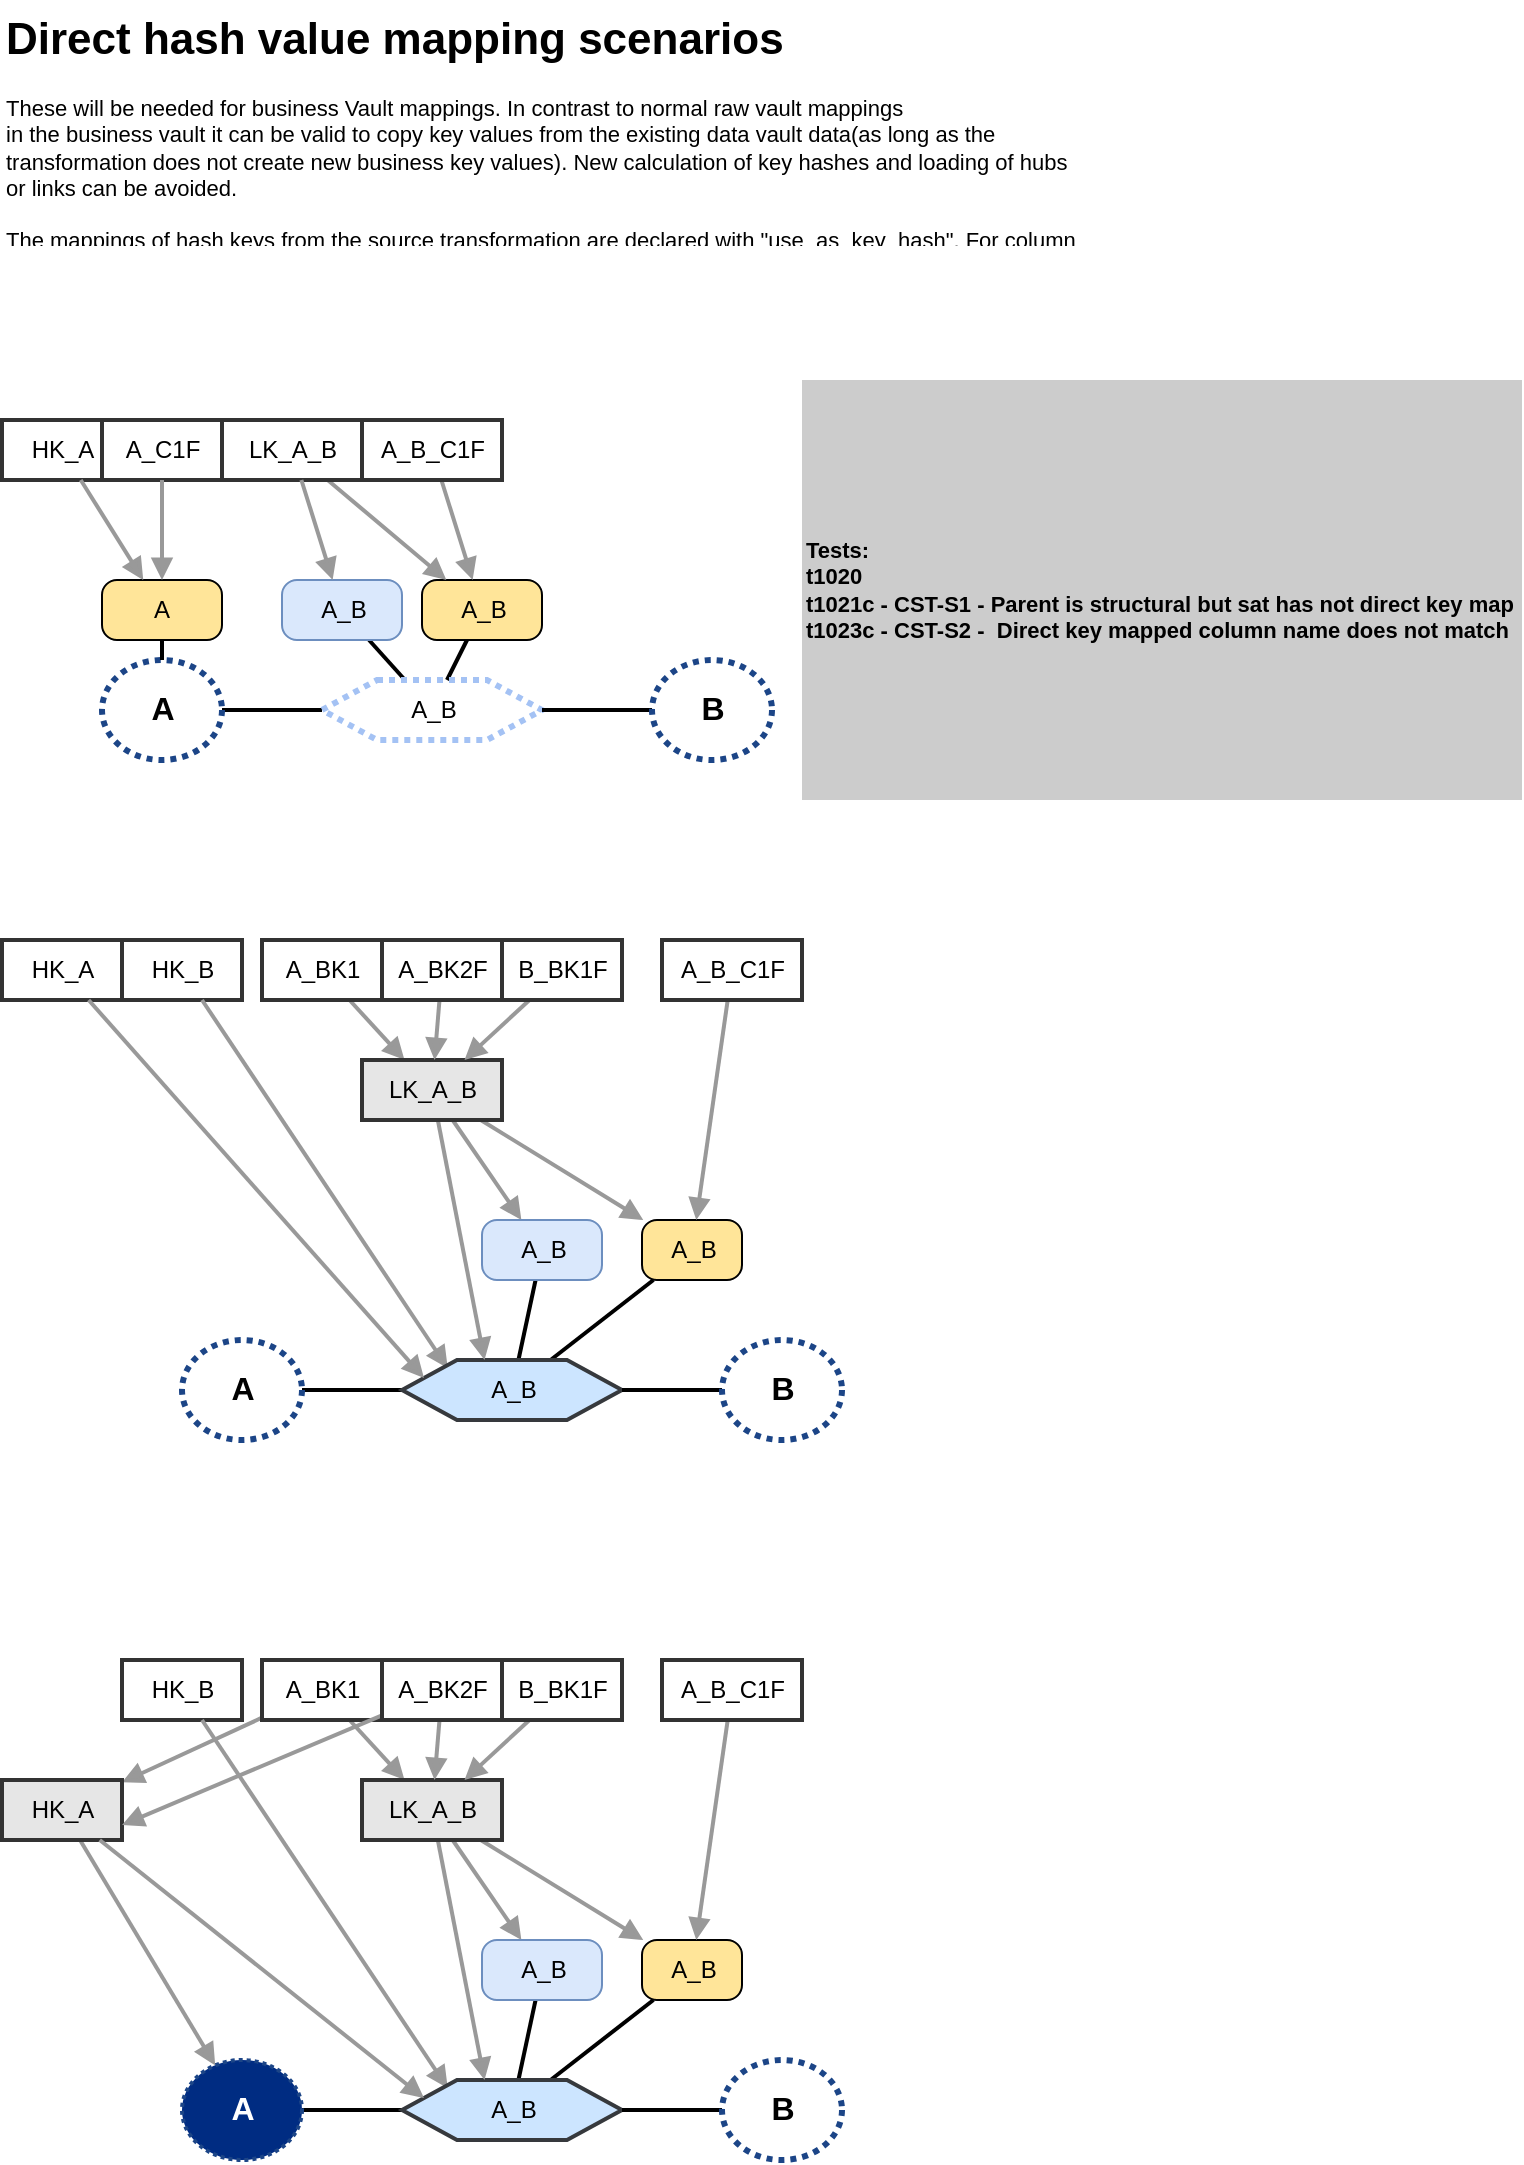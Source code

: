 <mxfile version="25.0.2">
  <diagram id="kYryz2Lvubn6A-evExtP" name="Seite-1">
    <mxGraphModel dx="1372" dy="884" grid="1" gridSize="10" guides="1" tooltips="1" connect="1" arrows="1" fold="1" page="1" pageScale="1" pageWidth="827" pageHeight="1169" background="#FFFFFF" math="0" shadow="0">
      <root>
        <mxCell id="0" />
        <mxCell id="2" value="Layer 0" parent="0" />
        <mxCell id="vdTsNChJJQgDyh2CgKWO-57" style="edgeStyle=orthogonalEdgeStyle;shape=filledEdge;rounded=1;orthogonalLoop=1;jettySize=auto;html=1;strokeColor=#000000;strokeWidth=2;align=center;verticalAlign=middle;fontFamily=Helvetica;fontSize=11;fontColor=default;labelBackgroundColor=default;startArrow=none;startFill=0;startSize=6;endArrow=none;endFill=0;endSize=6;fillColor=none;" parent="2" source="3" target="vdTsNChJJQgDyh2CgKWO-54" edge="1">
          <mxGeometry relative="1" as="geometry" />
        </mxCell>
        <mxCell id="3" value="&lt;div style=&quot;width: 73.8px;height:auto;word-break: break-word;&quot;&gt;&lt;div align=&quot;center&quot;&gt;&lt;/div&gt;&lt;div align=&quot;center&quot;&gt;&lt;span style=&quot;font-weight: bold; font-size: 16px; line-height: 18.5px;&quot;&gt;A&lt;/span&gt;&lt;/div&gt;&lt;/div&gt;" style="shape=ellipse;perimeter=ellipsePerimeter;shadow=0;strokeWidth=3;strokeColor=#1C4587;fillColor=none;opacity=100.0;html=1;nl2Br=0;verticalAlign=middle;align=center;spacingLeft=7.6;spacingRight=6;whiteSpace=wrap;gliffyId=792;dashed=1;dashPattern=1 1;fontColor=#000000;" parent="2" vertex="1">
          <mxGeometry x="90" y="340" width="60" height="50" as="geometry" />
        </mxCell>
        <mxCell id="7" value="&lt;div style=&quot;width: 53.067px;height:auto;word-break: break-word;&quot;&gt;&lt;div align=&quot;center&quot;&gt;&lt;span style=&quot;font-size: 12px; font-family: Arial; line-height: 14px;&quot;&gt; A&lt;/span&gt;&lt;/div&gt;&lt;/div&gt;" style="shape=rect;rounded=1;arcSize=15;absoluteArcSize=1;shadow=0;strokeWidth=1;fillColor=#ffe599;strokeColor=#000000;opacity=100.0;html=1;nl2Br=0;verticalAlign=middle;align=center;spacingLeft=6.967;spacingRight=6;whiteSpace=wrap;gliffyId=1204;" parent="2" vertex="1">
          <mxGeometry x="90" y="300" width="60" height="30" as="geometry" />
        </mxCell>
        <mxCell id="8" style="shape=filledEdge;strokeWidth=2;strokeColor=#000000;fillColor=none;startArrow=none;startFill=0;startSize=6;endArrow=none;endFill=0;endSize=6;rounded=1;gliffyId=1258;edgeStyle=orthogonalEdgeStyle;" parent="2" source="3" target="7" edge="1">
          <mxGeometry width="100" height="100" relative="1" as="geometry">
            <Array as="points" />
          </mxGeometry>
        </mxCell>
        <mxCell id="14" value="&lt;div style=&quot;width: 52.68px;height:auto;word-break: break-word;&quot;&gt;&lt;div align=&quot;center&quot;&gt;&lt;span style=&quot;font-family: Arial; font-size: 12px; text-decoration: none; line-height: 0;&quot;&gt;&lt;span style=&quot;text-decoration: none; line-height: 14px;&quot;&gt;HK_A&lt;/span&gt;&lt;/span&gt;&lt;/div&gt;&lt;/div&gt;" style="shape=rect;shadow=0;strokeWidth=2;fillColor=#FFFFFF;strokeColor=#333333;opacity=100.0;html=1;nl2Br=0;verticalAlign=middle;align=center;spacingLeft=1.16;spacingRight=0;whiteSpace=wrap;gliffyId=1460;" parent="2" vertex="1">
          <mxGeometry x="40" y="220" width="60" height="30" as="geometry" />
        </mxCell>
        <mxCell id="15" value="&lt;div style=&quot;width: 78.6px;height:auto;word-break: break-word;&quot;&gt;&lt;div align=&quot;center&quot;&gt;&lt;span style=&quot;font-family: Arial; font-size: 12px; text-decoration: none; line-height: 0;&quot;&gt;&lt;span style=&quot;text-decoration: none; line-height: 14px;&quot;&gt;A_C1F&lt;/span&gt;&lt;/span&gt;&lt;/div&gt;&lt;/div&gt;" style="shape=rect;shadow=0;strokeWidth=2;fillColor=#FFFFFF;strokeColor=#333333;opacity=100.0;html=1;nl2Br=0;verticalAlign=middle;align=center;spacingLeft=1.7;spacingRight=0;whiteSpace=wrap;gliffyId=1463;" parent="2" vertex="1">
          <mxGeometry x="90" y="220" width="60" height="30" as="geometry" />
        </mxCell>
        <mxCell id="21" style="shape=filledEdge;strokeWidth=2;strokeColor=#999999;fillColor=none;startArrow=none;startFill=0;startSize=6;endArrow=block;endFill=1;endSize=6;rounded=1;gliffyId=1474;" parent="2" source="14" target="7" edge="1">
          <mxGeometry width="17" height="132" relative="1" as="geometry" />
        </mxCell>
        <mxCell id="23" style="shape=filledEdge;strokeWidth=2;strokeColor=#999999;fillColor=none;startArrow=none;startFill=0;startSize=6;endArrow=block;endFill=1;endSize=6;rounded=1;gliffyId=1480;edgeStyle=orthogonalEdgeStyle;" parent="2" source="15" target="7" edge="1">
          <mxGeometry width="46" height="39" relative="1" as="geometry" />
        </mxCell>
        <mxCell id="vdTsNChJJQgDyh2CgKWO-59" style="shape=filledEdge;rounded=1;orthogonalLoop=1;jettySize=auto;html=1;strokeColor=#000000;strokeWidth=2;align=center;verticalAlign=middle;fontFamily=Helvetica;fontSize=11;fontColor=default;labelBackgroundColor=default;startArrow=none;startFill=0;startSize=6;endArrow=none;endFill=0;endSize=6;fillColor=none;" parent="2" source="vdTsNChJJQgDyh2CgKWO-54" target="vdTsNChJJQgDyh2CgKWO-55" edge="1">
          <mxGeometry relative="1" as="geometry" />
        </mxCell>
        <mxCell id="vdTsNChJJQgDyh2CgKWO-66" style="edgeStyle=none;shape=filledEdge;rounded=1;orthogonalLoop=1;jettySize=auto;html=1;strokeColor=#000000;strokeWidth=2;align=center;verticalAlign=middle;fontFamily=Helvetica;fontSize=11;fontColor=default;labelBackgroundColor=default;startArrow=none;startFill=0;startSize=6;endArrow=none;endFill=0;endSize=6;fillColor=none;" parent="2" source="vdTsNChJJQgDyh2CgKWO-54" target="vdTsNChJJQgDyh2CgKWO-64" edge="1">
          <mxGeometry relative="1" as="geometry" />
        </mxCell>
        <mxCell id="vdTsNChJJQgDyh2CgKWO-54" value="&lt;div style=&quot;width: 102.6px;height:auto;word-break: break-word;&quot;&gt;&lt;div align=&quot;center&quot;&gt;&lt;span style=&quot;font-family: Arial; font-size: 12px; line-height: 14px;&quot;&gt;A_B&lt;span style=&quot;text-decoration: none; line-height: normal;&quot;&gt;&lt;br&gt;&lt;/span&gt;&lt;/span&gt;&lt;/div&gt;&lt;/div&gt;" style="shape=hexagon;perimeter=hexagonPerimeter2;shadow=0;strokeWidth=3;fillColor=none;strokeColor=#A4C2F4;opacity=100.0;html=1;nl2Br=0;verticalAlign=middle;align=center;spacingLeft=8.2;spacingRight=6;whiteSpace=wrap;gliffyId=901;dashed=1;dashPattern=1 1;fontColor=#000000;" parent="2" vertex="1">
          <mxGeometry x="200" y="350" width="110" height="30" as="geometry" />
        </mxCell>
        <mxCell id="vdTsNChJJQgDyh2CgKWO-55" value="&lt;div style=&quot;width: 83.0px;height:auto;word-break: break-word;&quot;&gt;&lt;div align=&quot;center&quot;&gt;&lt;span style=&quot;font-family: Arial; font-size: 12px; line-height: 14px;&quot;&gt;A_B&lt;/span&gt;&lt;/div&gt;&lt;/div&gt;" style="shape=rect;rounded=1;arcSize=15;absoluteArcSize=1;shadow=0;strokeWidth=1;fillColor=#ffe599;strokeColor=#000000;opacity=100.0;html=1;nl2Br=0;verticalAlign=middle;align=center;spacingLeft=8.0;spacingRight=6;whiteSpace=wrap;gliffyId=1450;" parent="2" vertex="1">
          <mxGeometry x="250" y="300" width="60" height="30" as="geometry" />
        </mxCell>
        <mxCell id="vdTsNChJJQgDyh2CgKWO-58" style="edgeStyle=orthogonalEdgeStyle;shape=filledEdge;rounded=1;orthogonalLoop=1;jettySize=auto;html=1;strokeColor=#000000;strokeWidth=2;align=center;verticalAlign=middle;fontFamily=Helvetica;fontSize=11;fontColor=default;labelBackgroundColor=default;startArrow=none;startFill=0;startSize=6;endArrow=none;endFill=0;endSize=6;fillColor=none;" parent="2" source="vdTsNChJJQgDyh2CgKWO-56" target="vdTsNChJJQgDyh2CgKWO-54" edge="1">
          <mxGeometry relative="1" as="geometry">
            <mxPoint x="360" y="365" as="sourcePoint" />
          </mxGeometry>
        </mxCell>
        <mxCell id="vdTsNChJJQgDyh2CgKWO-56" value="&lt;div style=&quot;width: 54.6px;height:auto;word-break: break-word;&quot;&gt;&lt;div align=&quot;center&quot;&gt;&lt;/div&gt;&lt;div align=&quot;center&quot;&gt;&lt;span style=&quot;font-weight: bold; font-size: 16px; line-height: 18.5px;&quot;&gt;B&lt;/span&gt;&lt;/div&gt;&lt;/div&gt;" style="shape=ellipse;perimeter=ellipsePerimeter;shadow=0;strokeWidth=3;strokeColor=#1C4587;fillColor=none;opacity=100.0;html=1;nl2Br=0;verticalAlign=middle;align=center;spacingLeft=7.2;spacingRight=6;whiteSpace=wrap;gliffyId=1443;dashed=1;dashPattern=1 1;fontColor=#000000;" parent="2" vertex="1">
          <mxGeometry x="365" y="340" width="60" height="50" as="geometry" />
        </mxCell>
        <mxCell id="vdTsNChJJQgDyh2CgKWO-62" style="shape=filledEdge;rounded=1;orthogonalLoop=1;jettySize=auto;html=1;strokeColor=#999999;strokeWidth=2;align=center;verticalAlign=middle;fontFamily=Helvetica;fontSize=11;fontColor=default;labelBackgroundColor=default;startArrow=none;startFill=0;startSize=6;endArrow=block;endFill=1;endSize=6;fillColor=none;" parent="2" source="vdTsNChJJQgDyh2CgKWO-60" target="vdTsNChJJQgDyh2CgKWO-55" edge="1">
          <mxGeometry relative="1" as="geometry" />
        </mxCell>
        <mxCell id="vdTsNChJJQgDyh2CgKWO-60" value="&lt;div style=&quot;width: 52.68px;height:auto;word-break: break-word;&quot;&gt;&lt;div align=&quot;center&quot;&gt;&lt;span style=&quot;font-family: Arial; font-size: 12px; text-decoration: none; line-height: 0;&quot;&gt;&lt;span style=&quot;text-decoration: none; line-height: 14px;&quot;&gt;LK_A_B&lt;/span&gt;&lt;/span&gt;&lt;/div&gt;&lt;/div&gt;" style="shape=rect;shadow=0;strokeWidth=2;fillColor=#FFFFFF;strokeColor=#333333;opacity=100.0;html=1;nl2Br=0;verticalAlign=middle;align=center;spacingLeft=1.16;spacingRight=0;whiteSpace=wrap;gliffyId=1460;" parent="2" vertex="1">
          <mxGeometry x="150" y="220" width="70" height="30" as="geometry" />
        </mxCell>
        <mxCell id="vdTsNChJJQgDyh2CgKWO-63" style="shape=filledEdge;rounded=1;orthogonalLoop=1;jettySize=auto;html=1;strokeColor=#999999;strokeWidth=2;align=center;verticalAlign=middle;fontFamily=Helvetica;fontSize=11;fontColor=default;labelBackgroundColor=default;startArrow=none;startFill=0;startSize=6;endArrow=block;endFill=1;endSize=6;fillColor=none;" parent="2" source="vdTsNChJJQgDyh2CgKWO-61" target="vdTsNChJJQgDyh2CgKWO-55" edge="1">
          <mxGeometry relative="1" as="geometry" />
        </mxCell>
        <mxCell id="vdTsNChJJQgDyh2CgKWO-61" value="&lt;div style=&quot;width: 78.6px;height:auto;word-break: break-word;&quot;&gt;&lt;div align=&quot;center&quot;&gt;&lt;span style=&quot;font-family: Arial; font-size: 12px; text-decoration: none; line-height: 0;&quot;&gt;&lt;span style=&quot;text-decoration: none; line-height: 14px;&quot;&gt;A_B_C1F&lt;/span&gt;&lt;/span&gt;&lt;/div&gt;&lt;/div&gt;" style="shape=rect;shadow=0;strokeWidth=2;fillColor=#FFFFFF;strokeColor=#333333;opacity=100.0;html=1;nl2Br=0;verticalAlign=middle;align=center;spacingLeft=1.7;spacingRight=0;whiteSpace=wrap;gliffyId=1463;" parent="2" vertex="1">
          <mxGeometry x="220" y="220" width="70" height="30" as="geometry" />
        </mxCell>
        <mxCell id="vdTsNChJJQgDyh2CgKWO-64" value="&lt;div style=&quot;width: 83.0px;height:auto;word-break: break-word;&quot;&gt;&lt;div align=&quot;center&quot;&gt;&lt;span style=&quot;font-family: Arial; font-size: 12px; line-height: 14px;&quot;&gt;A_B&lt;/span&gt;&lt;/div&gt;&lt;/div&gt;" style="shape=rect;rounded=1;arcSize=15;absoluteArcSize=1;shadow=0;strokeWidth=1;fillColor=#dae8fc;strokeColor=#6c8ebf;opacity=100.0;html=1;nl2Br=0;verticalAlign=middle;align=center;spacingLeft=8.0;spacingRight=6;whiteSpace=wrap;gliffyId=1450;" parent="2" vertex="1">
          <mxGeometry x="180" y="300" width="60" height="30" as="geometry" />
        </mxCell>
        <mxCell id="vdTsNChJJQgDyh2CgKWO-65" style="shape=filledEdge;rounded=1;orthogonalLoop=1;jettySize=auto;html=1;strokeColor=#999999;strokeWidth=2;align=center;verticalAlign=middle;fontFamily=Helvetica;fontSize=11;fontColor=default;labelBackgroundColor=default;startArrow=none;startFill=0;startSize=6;endArrow=block;endFill=1;endSize=6;fillColor=none;" parent="2" source="vdTsNChJJQgDyh2CgKWO-60" target="vdTsNChJJQgDyh2CgKWO-64" edge="1">
          <mxGeometry relative="1" as="geometry">
            <mxPoint x="195" y="260" as="sourcePoint" />
            <mxPoint x="235" y="310" as="targetPoint" />
          </mxGeometry>
        </mxCell>
        <mxCell id="vdTsNChJJQgDyh2CgKWO-67" value="Tests:&lt;div&gt;t1020&lt;/div&gt;&lt;div&gt;t1021c - CST-S1 - Parent is structural but sat has not direct key map&lt;/div&gt;&lt;div&gt;t1023c -&amp;nbsp;CST-S2 -&amp;nbsp; Direct key mapped column name does not match&amp;nbsp;&lt;/div&gt;" style="rounded=0;whiteSpace=wrap;html=1;fontFamily=Helvetica;fontSize=11;fontColor=default;labelBackgroundColor=none;fillColor=#CCCCCC;strokeColor=none;fontStyle=1;align=left;" parent="2" vertex="1">
          <mxGeometry x="440" y="200" width="360" height="210" as="geometry" />
        </mxCell>
        <mxCell id="vdTsNChJJQgDyh2CgKWO-68" style="edgeStyle=orthogonalEdgeStyle;shape=filledEdge;rounded=1;orthogonalLoop=1;jettySize=auto;html=1;strokeColor=#000000;strokeWidth=2;align=center;verticalAlign=middle;fontFamily=Helvetica;fontSize=11;fontColor=default;labelBackgroundColor=default;startArrow=none;startFill=0;startSize=6;endArrow=none;endFill=0;endSize=6;fillColor=none;" parent="2" source="vdTsNChJJQgDyh2CgKWO-69" target="vdTsNChJJQgDyh2CgKWO-78" edge="1">
          <mxGeometry relative="1" as="geometry" />
        </mxCell>
        <mxCell id="vdTsNChJJQgDyh2CgKWO-69" value="&lt;div style=&quot;width: 73.8px;height:auto;word-break: break-word;&quot;&gt;&lt;div align=&quot;center&quot;&gt;&lt;/div&gt;&lt;div align=&quot;center&quot;&gt;&lt;span style=&quot;font-weight: bold; font-size: 16px; line-height: 18.5px;&quot;&gt;A&lt;/span&gt;&lt;/div&gt;&lt;/div&gt;" style="shape=ellipse;perimeter=ellipsePerimeter;shadow=0;strokeWidth=3;strokeColor=#1C4587;fillColor=none;opacity=100.0;html=1;nl2Br=0;verticalAlign=middle;align=center;spacingLeft=7.6;spacingRight=6;whiteSpace=wrap;gliffyId=792;dashed=1;dashPattern=1 1;fontColor=#000000;" parent="2" vertex="1">
          <mxGeometry x="130" y="680" width="60" height="50" as="geometry" />
        </mxCell>
        <mxCell id="vdTsNChJJQgDyh2CgKWO-72" value="&lt;div style=&quot;width: 52.68px;height:auto;word-break: break-word;&quot;&gt;&lt;div align=&quot;center&quot;&gt;&lt;span style=&quot;font-family: Arial; font-size: 12px; text-decoration: none; line-height: 0;&quot;&gt;&lt;span style=&quot;text-decoration: none; line-height: 14px;&quot;&gt;HK_B&lt;/span&gt;&lt;/span&gt;&lt;/div&gt;&lt;/div&gt;" style="shape=rect;shadow=0;strokeWidth=2;fillColor=#FFFFFF;strokeColor=#333333;opacity=100.0;html=1;nl2Br=0;verticalAlign=middle;align=center;spacingLeft=1.16;spacingRight=0;whiteSpace=wrap;gliffyId=1460;" parent="2" vertex="1">
          <mxGeometry x="100" y="480" width="60" height="30" as="geometry" />
        </mxCell>
        <mxCell id="vdTsNChJJQgDyh2CgKWO-100" style="edgeStyle=none;shape=filledEdge;rounded=0;orthogonalLoop=1;jettySize=auto;html=1;strokeColor=#999999;strokeWidth=2;align=center;verticalAlign=middle;fontFamily=Helvetica;fontSize=11;fontColor=default;labelBackgroundColor=default;startArrow=none;startFill=0;startSize=6;endArrow=block;endFill=1;endSize=6;fillColor=none;" parent="2" source="vdTsNChJJQgDyh2CgKWO-73" target="vdTsNChJJQgDyh2CgKWO-83" edge="1">
          <mxGeometry relative="1" as="geometry" />
        </mxCell>
        <mxCell id="vdTsNChJJQgDyh2CgKWO-73" value="&lt;div style=&quot;width: 78.6px;height:auto;word-break: break-word;&quot;&gt;&lt;div align=&quot;center&quot;&gt;&lt;span style=&quot;font-family: Arial; font-size: 12px; text-decoration: none; line-height: 0;&quot;&gt;&lt;span style=&quot;text-decoration: none; line-height: 14px;&quot;&gt;A_BK1&lt;/span&gt;&lt;/span&gt;&lt;/div&gt;&lt;/div&gt;" style="shape=rect;shadow=0;strokeWidth=2;fillColor=#FFFFFF;strokeColor=#333333;opacity=100.0;html=1;nl2Br=0;verticalAlign=middle;align=center;spacingLeft=1.7;spacingRight=0;whiteSpace=wrap;gliffyId=1463;" parent="2" vertex="1">
          <mxGeometry x="170" y="480" width="60" height="30" as="geometry" />
        </mxCell>
        <mxCell id="vdTsNChJJQgDyh2CgKWO-74" style="shape=filledEdge;strokeWidth=2;strokeColor=#999999;fillColor=none;startArrow=none;startFill=0;startSize=6;endArrow=block;endFill=1;endSize=6;rounded=1;gliffyId=1474;entryX=0.208;entryY=0.138;entryDx=0;entryDy=0;entryPerimeter=0;" parent="2" source="vdTsNChJJQgDyh2CgKWO-72" target="vdTsNChJJQgDyh2CgKWO-78" edge="1">
          <mxGeometry width="17" height="132" relative="1" as="geometry">
            <mxPoint x="130" y="660" as="targetPoint" />
          </mxGeometry>
        </mxCell>
        <mxCell id="vdTsNChJJQgDyh2CgKWO-76" style="shape=filledEdge;rounded=1;orthogonalLoop=1;jettySize=auto;html=1;strokeColor=#000000;strokeWidth=2;align=center;verticalAlign=middle;fontFamily=Helvetica;fontSize=11;fontColor=default;labelBackgroundColor=default;startArrow=none;startFill=0;startSize=6;endArrow=none;endFill=0;endSize=6;fillColor=none;" parent="2" source="vdTsNChJJQgDyh2CgKWO-78" target="vdTsNChJJQgDyh2CgKWO-79" edge="1">
          <mxGeometry relative="1" as="geometry" />
        </mxCell>
        <mxCell id="vdTsNChJJQgDyh2CgKWO-77" style="edgeStyle=none;shape=filledEdge;rounded=1;orthogonalLoop=1;jettySize=auto;html=1;strokeColor=#000000;strokeWidth=2;align=center;verticalAlign=middle;fontFamily=Helvetica;fontSize=11;fontColor=default;labelBackgroundColor=default;startArrow=none;startFill=0;startSize=6;endArrow=none;endFill=0;endSize=6;fillColor=none;" parent="2" source="vdTsNChJJQgDyh2CgKWO-78" target="vdTsNChJJQgDyh2CgKWO-86" edge="1">
          <mxGeometry relative="1" as="geometry" />
        </mxCell>
        <mxCell id="vdTsNChJJQgDyh2CgKWO-78" value="&lt;div style=&quot;width: 102.6px;height:auto;word-break: break-word;&quot;&gt;&lt;div align=&quot;center&quot;&gt;&lt;span style=&quot;font-family: Arial; font-size: 12px; line-height: 14px;&quot;&gt;A_B&lt;span style=&quot;text-decoration: none; line-height: normal;&quot;&gt;&lt;br&gt;&lt;/span&gt;&lt;/span&gt;&lt;/div&gt;&lt;/div&gt;" style="shape=hexagon;perimeter=hexagonPerimeter2;shadow=0;strokeWidth=2;fillColor=#cce5ff;strokeColor=#36393d;opacity=100.0;html=1;nl2Br=0;verticalAlign=middle;align=center;spacingLeft=8.2;spacingRight=6;whiteSpace=wrap;gliffyId=901;fontColor=default;arcSize=6;fontFamily=Helvetica;fontSize=11;labelBackgroundColor=none;" parent="2" vertex="1">
          <mxGeometry x="240" y="690" width="110" height="30" as="geometry" />
        </mxCell>
        <mxCell id="vdTsNChJJQgDyh2CgKWO-79" value="&lt;div style=&quot;width: 83.0px;height:auto;word-break: break-word;&quot;&gt;&lt;div align=&quot;center&quot;&gt;&lt;span style=&quot;font-family: Arial; font-size: 12px; line-height: 14px;&quot;&gt;A_B&lt;/span&gt;&lt;/div&gt;&lt;/div&gt;" style="shape=rect;rounded=1;arcSize=15;absoluteArcSize=1;shadow=0;strokeWidth=1;fillColor=#ffe599;strokeColor=#000000;opacity=100.0;html=1;nl2Br=0;verticalAlign=middle;align=center;spacingLeft=8.0;spacingRight=6;whiteSpace=wrap;gliffyId=1450;" parent="2" vertex="1">
          <mxGeometry x="360" y="620" width="50" height="30" as="geometry" />
        </mxCell>
        <mxCell id="vdTsNChJJQgDyh2CgKWO-80" style="edgeStyle=orthogonalEdgeStyle;shape=filledEdge;rounded=1;orthogonalLoop=1;jettySize=auto;html=1;strokeColor=#000000;strokeWidth=2;align=center;verticalAlign=middle;fontFamily=Helvetica;fontSize=11;fontColor=default;labelBackgroundColor=default;startArrow=none;startFill=0;startSize=6;endArrow=none;endFill=0;endSize=6;fillColor=none;" parent="2" source="vdTsNChJJQgDyh2CgKWO-81" target="vdTsNChJJQgDyh2CgKWO-78" edge="1">
          <mxGeometry relative="1" as="geometry" />
        </mxCell>
        <mxCell id="vdTsNChJJQgDyh2CgKWO-81" value="&lt;div style=&quot;width: 54.6px;height:auto;word-break: break-word;&quot;&gt;&lt;div align=&quot;center&quot;&gt;&lt;/div&gt;&lt;div align=&quot;center&quot;&gt;&lt;span style=&quot;font-weight: bold; font-size: 16px; line-height: 18.5px;&quot;&gt;B&lt;/span&gt;&lt;/div&gt;&lt;/div&gt;" style="shape=ellipse;perimeter=ellipsePerimeter;shadow=0;strokeWidth=3;strokeColor=#1C4587;fillColor=none;opacity=100.0;html=1;nl2Br=0;verticalAlign=middle;align=center;spacingLeft=7.2;spacingRight=6;whiteSpace=wrap;gliffyId=1443;dashed=1;dashPattern=1 1;fontColor=#000000;" parent="2" vertex="1">
          <mxGeometry x="400" y="680" width="60" height="50" as="geometry" />
        </mxCell>
        <mxCell id="vdTsNChJJQgDyh2CgKWO-82" style="shape=filledEdge;rounded=1;orthogonalLoop=1;jettySize=auto;html=1;strokeColor=#999999;strokeWidth=2;align=center;verticalAlign=middle;fontFamily=Helvetica;fontSize=11;fontColor=default;labelBackgroundColor=default;startArrow=none;startFill=0;startSize=6;endArrow=block;endFill=1;endSize=6;fillColor=none;" parent="2" source="vdTsNChJJQgDyh2CgKWO-83" target="vdTsNChJJQgDyh2CgKWO-79" edge="1">
          <mxGeometry relative="1" as="geometry" />
        </mxCell>
        <mxCell id="vdTsNChJJQgDyh2CgKWO-96" style="shape=filledEdge;rounded=1;orthogonalLoop=1;jettySize=auto;html=1;strokeColor=#999999;strokeWidth=2;align=center;verticalAlign=middle;fontFamily=Helvetica;fontSize=11;fontColor=default;labelBackgroundColor=default;startArrow=none;startFill=0;startSize=6;endArrow=block;endFill=1;endSize=6;fillColor=none;entryX=0.375;entryY=0;entryDx=0;entryDy=0;" parent="2" source="vdTsNChJJQgDyh2CgKWO-83" target="vdTsNChJJQgDyh2CgKWO-78" edge="1">
          <mxGeometry relative="1" as="geometry" />
        </mxCell>
        <mxCell id="vdTsNChJJQgDyh2CgKWO-102" style="edgeStyle=none;shape=filledEdge;rounded=0;orthogonalLoop=1;jettySize=auto;html=1;strokeColor=#999999;strokeWidth=2;align=center;verticalAlign=middle;fontFamily=Helvetica;fontSize=11;fontColor=default;labelBackgroundColor=default;startArrow=none;startFill=0;startSize=6;endArrow=block;endFill=1;endSize=6;fillColor=none;" parent="2" source="vdTsNChJJQgDyh2CgKWO-83" target="vdTsNChJJQgDyh2CgKWO-86" edge="1">
          <mxGeometry relative="1" as="geometry" />
        </mxCell>
        <mxCell id="vdTsNChJJQgDyh2CgKWO-83" value="&lt;div style=&quot;width: 52.68px;height:auto;word-break: break-word;&quot;&gt;&lt;div align=&quot;center&quot;&gt;&lt;span style=&quot;font-family: Arial; font-size: 12px; text-decoration: none; line-height: 0;&quot;&gt;&lt;span style=&quot;text-decoration: none; line-height: 14px;&quot;&gt;LK_A_B&lt;/span&gt;&lt;/span&gt;&lt;/div&gt;&lt;/div&gt;" style="shape=rect;shadow=0;strokeWidth=2;fillColor=#E6E6E6;strokeColor=#333333;opacity=100.0;html=1;nl2Br=0;verticalAlign=middle;align=center;spacingLeft=1.16;spacingRight=0;whiteSpace=wrap;gliffyId=1460;" parent="2" vertex="1">
          <mxGeometry x="220" y="540" width="70" height="30" as="geometry" />
        </mxCell>
        <mxCell id="vdTsNChJJQgDyh2CgKWO-84" style="shape=filledEdge;rounded=1;orthogonalLoop=1;jettySize=auto;html=1;strokeColor=#999999;strokeWidth=2;align=center;verticalAlign=middle;fontFamily=Helvetica;fontSize=11;fontColor=default;labelBackgroundColor=default;startArrow=none;startFill=0;startSize=6;endArrow=block;endFill=1;endSize=6;fillColor=none;" parent="2" source="vdTsNChJJQgDyh2CgKWO-85" target="vdTsNChJJQgDyh2CgKWO-79" edge="1">
          <mxGeometry relative="1" as="geometry">
            <mxPoint x="310" y="620" as="targetPoint" />
          </mxGeometry>
        </mxCell>
        <mxCell id="vdTsNChJJQgDyh2CgKWO-85" value="&lt;div style=&quot;width: 78.6px;height:auto;word-break: break-word;&quot;&gt;&lt;div align=&quot;center&quot;&gt;&lt;span style=&quot;font-family: Arial; font-size: 12px; text-decoration: none; line-height: 0;&quot;&gt;&lt;span style=&quot;text-decoration: none; line-height: 14px;&quot;&gt;A_B_C1F&lt;/span&gt;&lt;/span&gt;&lt;/div&gt;&lt;/div&gt;" style="shape=rect;shadow=0;strokeWidth=2;fillColor=#FFFFFF;strokeColor=#333333;opacity=100.0;html=1;nl2Br=0;verticalAlign=middle;align=center;spacingLeft=1.7;spacingRight=0;whiteSpace=wrap;gliffyId=1463;" parent="2" vertex="1">
          <mxGeometry x="370" y="480" width="70" height="30" as="geometry" />
        </mxCell>
        <mxCell id="vdTsNChJJQgDyh2CgKWO-86" value="&lt;div style=&quot;width: 83.0px;height:auto;word-break: break-word;&quot;&gt;&lt;div align=&quot;center&quot;&gt;&lt;span style=&quot;font-family: Arial; font-size: 12px; line-height: 14px;&quot;&gt;A_B&lt;/span&gt;&lt;/div&gt;&lt;/div&gt;" style="shape=rect;rounded=1;arcSize=15;absoluteArcSize=1;shadow=0;strokeWidth=1;fillColor=#dae8fc;strokeColor=#6c8ebf;opacity=100.0;html=1;nl2Br=0;verticalAlign=middle;align=center;spacingLeft=8.0;spacingRight=6;whiteSpace=wrap;gliffyId=1450;" parent="2" vertex="1">
          <mxGeometry x="280" y="620" width="60" height="30" as="geometry" />
        </mxCell>
        <mxCell id="vdTsNChJJQgDyh2CgKWO-90" value="&lt;div style=&quot;width: 52.68px;height:auto;word-break: break-word;&quot;&gt;&lt;div align=&quot;center&quot;&gt;&lt;span style=&quot;font-family: Arial; font-size: 12px; text-decoration: none; line-height: 0;&quot;&gt;&lt;span style=&quot;text-decoration: none; line-height: 14px;&quot;&gt;HK_A&lt;/span&gt;&lt;/span&gt;&lt;/div&gt;&lt;/div&gt;" style="shape=rect;shadow=0;strokeWidth=2;fillColor=#FFFFFF;strokeColor=#333333;opacity=100.0;html=1;nl2Br=0;verticalAlign=middle;align=center;spacingLeft=1.16;spacingRight=0;whiteSpace=wrap;gliffyId=1460;" parent="2" vertex="1">
          <mxGeometry x="40" y="480" width="60" height="30" as="geometry" />
        </mxCell>
        <mxCell id="vdTsNChJJQgDyh2CgKWO-99" style="edgeStyle=none;shape=filledEdge;rounded=0;orthogonalLoop=1;jettySize=auto;html=1;strokeColor=#999999;strokeWidth=2;align=center;verticalAlign=middle;fontFamily=Helvetica;fontSize=11;fontColor=default;labelBackgroundColor=default;startArrow=none;startFill=0;startSize=6;endArrow=block;endFill=1;endSize=6;fillColor=none;" parent="2" source="vdTsNChJJQgDyh2CgKWO-91" target="vdTsNChJJQgDyh2CgKWO-83" edge="1">
          <mxGeometry relative="1" as="geometry" />
        </mxCell>
        <mxCell id="vdTsNChJJQgDyh2CgKWO-91" value="&lt;div style=&quot;width: 78.6px;height:auto;word-break: break-word;&quot;&gt;&lt;div align=&quot;center&quot;&gt;&lt;span style=&quot;font-family: Arial; font-size: 12px; text-decoration: none; line-height: 0;&quot;&gt;&lt;span style=&quot;text-decoration: none; line-height: 14px;&quot;&gt;A_BK2F&lt;/span&gt;&lt;/span&gt;&lt;/div&gt;&lt;/div&gt;" style="shape=rect;shadow=0;strokeWidth=2;fillColor=#FFFFFF;strokeColor=#333333;opacity=100.0;html=1;nl2Br=0;verticalAlign=middle;align=center;spacingLeft=1.7;spacingRight=0;whiteSpace=wrap;gliffyId=1463;" parent="2" vertex="1">
          <mxGeometry x="230" y="480" width="60" height="30" as="geometry" />
        </mxCell>
        <mxCell id="vdTsNChJJQgDyh2CgKWO-97" style="shape=filledEdge;rounded=0;orthogonalLoop=1;jettySize=auto;html=1;strokeColor=#999999;strokeWidth=2;align=center;verticalAlign=middle;fontFamily=Helvetica;fontSize=11;fontColor=default;labelBackgroundColor=default;startArrow=none;startFill=0;startSize=6;endArrow=block;endFill=1;endSize=6;fillColor=none;" parent="2" source="vdTsNChJJQgDyh2CgKWO-92" target="vdTsNChJJQgDyh2CgKWO-83" edge="1">
          <mxGeometry relative="1" as="geometry" />
        </mxCell>
        <mxCell id="vdTsNChJJQgDyh2CgKWO-92" value="&lt;div style=&quot;width: 78.6px;height:auto;word-break: break-word;&quot;&gt;&lt;div align=&quot;center&quot;&gt;&lt;span style=&quot;font-family: Arial; font-size: 12px; text-decoration: none; line-height: 0;&quot;&gt;&lt;span style=&quot;text-decoration: none; line-height: 14px;&quot;&gt;B_BK1F&lt;/span&gt;&lt;/span&gt;&lt;/div&gt;&lt;/div&gt;" style="shape=rect;shadow=0;strokeWidth=2;fillColor=#FFFFFF;strokeColor=#333333;opacity=100.0;html=1;nl2Br=0;verticalAlign=middle;align=center;spacingLeft=1.7;spacingRight=0;whiteSpace=wrap;gliffyId=1463;" parent="2" vertex="1">
          <mxGeometry x="290" y="480" width="60" height="30" as="geometry" />
        </mxCell>
        <mxCell id="vdTsNChJJQgDyh2CgKWO-101" style="edgeStyle=none;shape=filledEdge;rounded=0;orthogonalLoop=1;jettySize=auto;html=1;strokeColor=#999999;strokeWidth=2;align=center;verticalAlign=middle;fontFamily=Helvetica;fontSize=11;fontColor=default;labelBackgroundColor=default;startArrow=none;startFill=0;startSize=6;endArrow=block;endFill=1;endSize=6;fillColor=none;entryX=0;entryY=0.25;entryDx=0;entryDy=0;" parent="2" source="vdTsNChJJQgDyh2CgKWO-90" target="vdTsNChJJQgDyh2CgKWO-78" edge="1">
          <mxGeometry relative="1" as="geometry">
            <mxPoint x="210" y="720" as="targetPoint" />
          </mxGeometry>
        </mxCell>
        <mxCell id="vdTsNChJJQgDyh2CgKWO-103" value="&lt;h1 style=&quot;margin-top: 0px;&quot;&gt;Direct hash value mapping scenarios&lt;/h1&gt;&lt;div&gt;These will be needed for business Vault mappings. In contrast to normal raw vault mappings&lt;/div&gt;&lt;div&gt;in the business vault it can be valid to copy key values from the existing data vault data(as long as the transformation does not create new business key values). New calculation of key hashes and loading of hubs or links can be avoided.&lt;/div&gt;&lt;div&gt;&lt;br&gt;&lt;/div&gt;&lt;div&gt;The mappings of hash keys from the source transformation are declared with &quot;use_as_key_hash&quot;. For column declaration, the parent structure of a target must also be defined, but will not be loaded. These parent tables can be marked as &quot;is_only_structural_element&quot; (drawn with dotted border and without filling below).&lt;/div&gt;&lt;div&gt;&lt;br&gt;&lt;/div&gt;&lt;div&gt;When compiled, only the tables, that get new data must get a load process. Also there are new possibilites to create inconsistent description.&lt;/div&gt;" style="text;html=1;whiteSpace=wrap;overflow=hidden;rounded=0;fontFamily=Helvetica;fontSize=11;fontColor=default;labelBackgroundColor=default;" parent="2" vertex="1">
          <mxGeometry x="40" y="10" width="540" height="120" as="geometry" />
        </mxCell>
        <mxCell id="vdTsNChJJQgDyh2CgKWO-104" style="edgeStyle=orthogonalEdgeStyle;shape=filledEdge;rounded=1;orthogonalLoop=1;jettySize=auto;html=1;strokeColor=#000000;strokeWidth=2;align=center;verticalAlign=middle;fontFamily=Helvetica;fontSize=11;fontColor=default;labelBackgroundColor=default;startArrow=none;startFill=0;startSize=6;endArrow=none;endFill=0;endSize=6;fillColor=none;" parent="2" source="vdTsNChJJQgDyh2CgKWO-105" target="vdTsNChJJQgDyh2CgKWO-112" edge="1">
          <mxGeometry relative="1" as="geometry" />
        </mxCell>
        <mxCell id="vdTsNChJJQgDyh2CgKWO-105" value="&lt;div style=&quot;width: 73.8px;height:auto;word-break: break-word;&quot;&gt;&lt;div align=&quot;center&quot;&gt;&lt;/div&gt;&lt;div align=&quot;center&quot;&gt;&lt;span style=&quot;font-weight: bold; font-size: 16px; line-height: 18.5px;&quot;&gt;A&lt;/span&gt;&lt;/div&gt;&lt;/div&gt;" style="shape=ellipse;perimeter=ellipsePerimeter;shadow=0;strokeWidth=2;strokeColor=#1C4587;fillColor=#002C82;opacity=100.0;html=1;nl2Br=0;verticalAlign=middle;align=center;spacingLeft=7.6;spacingRight=6;whiteSpace=wrap;gliffyId=792;dashed=1;dashPattern=1 1;fontColor=#ffffff;fontFamily=Helvetica;fontSize=11;labelBackgroundColor=none;" parent="2" vertex="1">
          <mxGeometry x="130" y="1040" width="60" height="50" as="geometry" />
        </mxCell>
        <mxCell id="vdTsNChJJQgDyh2CgKWO-106" value="&lt;div style=&quot;width: 52.68px;height:auto;word-break: break-word;&quot;&gt;&lt;div align=&quot;center&quot;&gt;&lt;span style=&quot;font-family: Arial; font-size: 12px; text-decoration: none; line-height: 0;&quot;&gt;&lt;span style=&quot;text-decoration: none; line-height: 14px;&quot;&gt;HK_B&lt;/span&gt;&lt;/span&gt;&lt;/div&gt;&lt;/div&gt;" style="shape=rect;shadow=0;strokeWidth=2;fillColor=#FFFFFF;strokeColor=#333333;opacity=100.0;html=1;nl2Br=0;verticalAlign=middle;align=center;spacingLeft=1.16;spacingRight=0;whiteSpace=wrap;gliffyId=1460;" parent="2" vertex="1">
          <mxGeometry x="100" y="840" width="60" height="30" as="geometry" />
        </mxCell>
        <mxCell id="vdTsNChJJQgDyh2CgKWO-107" style="edgeStyle=none;shape=filledEdge;rounded=0;orthogonalLoop=1;jettySize=auto;html=1;strokeColor=#999999;strokeWidth=2;align=center;verticalAlign=middle;fontFamily=Helvetica;fontSize=11;fontColor=default;labelBackgroundColor=default;startArrow=none;startFill=0;startSize=6;endArrow=block;endFill=1;endSize=6;fillColor=none;" parent="2" source="vdTsNChJJQgDyh2CgKWO-108" target="vdTsNChJJQgDyh2CgKWO-119" edge="1">
          <mxGeometry relative="1" as="geometry" />
        </mxCell>
        <mxCell id="vdTsNChJJQgDyh2CgKWO-130" style="edgeStyle=none;shape=filledEdge;rounded=0;orthogonalLoop=1;jettySize=auto;html=1;strokeColor=#999999;strokeWidth=2;align=center;verticalAlign=middle;fontFamily=Helvetica;fontSize=11;fontColor=default;labelBackgroundColor=default;startArrow=none;startFill=0;startSize=6;endArrow=block;endFill=1;endSize=6;fillColor=none;" parent="2" source="vdTsNChJJQgDyh2CgKWO-108" target="vdTsNChJJQgDyh2CgKWO-123" edge="1">
          <mxGeometry relative="1" as="geometry" />
        </mxCell>
        <mxCell id="vdTsNChJJQgDyh2CgKWO-108" value="&lt;div style=&quot;width: 78.6px;height:auto;word-break: break-word;&quot;&gt;&lt;div align=&quot;center&quot;&gt;&lt;span style=&quot;font-family: Arial; font-size: 12px; text-decoration: none; line-height: 0;&quot;&gt;&lt;span style=&quot;text-decoration: none; line-height: 14px;&quot;&gt;A_BK1&lt;/span&gt;&lt;/span&gt;&lt;/div&gt;&lt;/div&gt;" style="shape=rect;shadow=0;strokeWidth=2;fillColor=#FFFFFF;strokeColor=#333333;opacity=100.0;html=1;nl2Br=0;verticalAlign=middle;align=center;spacingLeft=1.7;spacingRight=0;whiteSpace=wrap;gliffyId=1463;" parent="2" vertex="1">
          <mxGeometry x="170" y="840" width="60" height="30" as="geometry" />
        </mxCell>
        <mxCell id="vdTsNChJJQgDyh2CgKWO-109" style="shape=filledEdge;strokeWidth=2;strokeColor=#999999;fillColor=none;startArrow=none;startFill=0;startSize=6;endArrow=block;endFill=1;endSize=6;rounded=1;gliffyId=1474;entryX=0.208;entryY=0.138;entryDx=0;entryDy=0;entryPerimeter=0;" parent="2" source="vdTsNChJJQgDyh2CgKWO-106" target="vdTsNChJJQgDyh2CgKWO-112" edge="1">
          <mxGeometry width="17" height="132" relative="1" as="geometry">
            <mxPoint x="130" y="1020" as="targetPoint" />
          </mxGeometry>
        </mxCell>
        <mxCell id="vdTsNChJJQgDyh2CgKWO-110" style="shape=filledEdge;rounded=1;orthogonalLoop=1;jettySize=auto;html=1;strokeColor=#000000;strokeWidth=2;align=center;verticalAlign=middle;fontFamily=Helvetica;fontSize=11;fontColor=default;labelBackgroundColor=default;startArrow=none;startFill=0;startSize=6;endArrow=none;endFill=0;endSize=6;fillColor=none;" parent="2" source="vdTsNChJJQgDyh2CgKWO-112" target="vdTsNChJJQgDyh2CgKWO-113" edge="1">
          <mxGeometry relative="1" as="geometry" />
        </mxCell>
        <mxCell id="vdTsNChJJQgDyh2CgKWO-111" style="edgeStyle=none;shape=filledEdge;rounded=1;orthogonalLoop=1;jettySize=auto;html=1;strokeColor=#000000;strokeWidth=2;align=center;verticalAlign=middle;fontFamily=Helvetica;fontSize=11;fontColor=default;labelBackgroundColor=default;startArrow=none;startFill=0;startSize=6;endArrow=none;endFill=0;endSize=6;fillColor=none;" parent="2" source="vdTsNChJJQgDyh2CgKWO-112" target="vdTsNChJJQgDyh2CgKWO-122" edge="1">
          <mxGeometry relative="1" as="geometry" />
        </mxCell>
        <mxCell id="vdTsNChJJQgDyh2CgKWO-112" value="&lt;div style=&quot;width: 102.6px;height:auto;word-break: break-word;&quot;&gt;&lt;div align=&quot;center&quot;&gt;&lt;span style=&quot;font-family: Arial; font-size: 12px; line-height: 14px;&quot;&gt;A_B&lt;span style=&quot;text-decoration: none; line-height: normal;&quot;&gt;&lt;br&gt;&lt;/span&gt;&lt;/span&gt;&lt;/div&gt;&lt;/div&gt;" style="shape=hexagon;perimeter=hexagonPerimeter2;shadow=0;strokeWidth=2;fillColor=#cce5ff;strokeColor=#36393d;opacity=100.0;html=1;nl2Br=0;verticalAlign=middle;align=center;spacingLeft=8.2;spacingRight=6;whiteSpace=wrap;gliffyId=901;fontColor=default;arcSize=6;fontFamily=Helvetica;fontSize=11;labelBackgroundColor=none;" parent="2" vertex="1">
          <mxGeometry x="240" y="1050" width="110" height="30" as="geometry" />
        </mxCell>
        <mxCell id="vdTsNChJJQgDyh2CgKWO-113" value="&lt;div style=&quot;width: 83.0px;height:auto;word-break: break-word;&quot;&gt;&lt;div align=&quot;center&quot;&gt;&lt;span style=&quot;font-family: Arial; font-size: 12px; line-height: 14px;&quot;&gt;A_B&lt;/span&gt;&lt;/div&gt;&lt;/div&gt;" style="shape=rect;rounded=1;arcSize=15;absoluteArcSize=1;shadow=0;strokeWidth=1;fillColor=#ffe599;strokeColor=#000000;opacity=100.0;html=1;nl2Br=0;verticalAlign=middle;align=center;spacingLeft=8.0;spacingRight=6;whiteSpace=wrap;gliffyId=1450;" parent="2" vertex="1">
          <mxGeometry x="360" y="980" width="50" height="30" as="geometry" />
        </mxCell>
        <mxCell id="vdTsNChJJQgDyh2CgKWO-114" style="edgeStyle=orthogonalEdgeStyle;shape=filledEdge;rounded=1;orthogonalLoop=1;jettySize=auto;html=1;strokeColor=#000000;strokeWidth=2;align=center;verticalAlign=middle;fontFamily=Helvetica;fontSize=11;fontColor=default;labelBackgroundColor=default;startArrow=none;startFill=0;startSize=6;endArrow=none;endFill=0;endSize=6;fillColor=none;" parent="2" source="vdTsNChJJQgDyh2CgKWO-115" target="vdTsNChJJQgDyh2CgKWO-112" edge="1">
          <mxGeometry relative="1" as="geometry" />
        </mxCell>
        <mxCell id="vdTsNChJJQgDyh2CgKWO-115" value="&lt;div style=&quot;width: 54.6px;height:auto;word-break: break-word;&quot;&gt;&lt;div align=&quot;center&quot;&gt;&lt;/div&gt;&lt;div align=&quot;center&quot;&gt;&lt;span style=&quot;font-weight: bold; font-size: 16px; line-height: 18.5px;&quot;&gt;B&lt;/span&gt;&lt;/div&gt;&lt;/div&gt;" style="shape=ellipse;perimeter=ellipsePerimeter;shadow=0;strokeWidth=3;strokeColor=#1C4587;fillColor=none;opacity=100.0;html=1;nl2Br=0;verticalAlign=middle;align=center;spacingLeft=7.2;spacingRight=6;whiteSpace=wrap;gliffyId=1443;dashed=1;dashPattern=1 1;fontColor=#000000;" parent="2" vertex="1">
          <mxGeometry x="400" y="1040" width="60" height="50" as="geometry" />
        </mxCell>
        <mxCell id="vdTsNChJJQgDyh2CgKWO-116" style="shape=filledEdge;rounded=1;orthogonalLoop=1;jettySize=auto;html=1;strokeColor=#999999;strokeWidth=2;align=center;verticalAlign=middle;fontFamily=Helvetica;fontSize=11;fontColor=default;labelBackgroundColor=default;startArrow=none;startFill=0;startSize=6;endArrow=block;endFill=1;endSize=6;fillColor=none;" parent="2" source="vdTsNChJJQgDyh2CgKWO-119" target="vdTsNChJJQgDyh2CgKWO-113" edge="1">
          <mxGeometry relative="1" as="geometry" />
        </mxCell>
        <mxCell id="vdTsNChJJQgDyh2CgKWO-117" style="shape=filledEdge;rounded=1;orthogonalLoop=1;jettySize=auto;html=1;strokeColor=#999999;strokeWidth=2;align=center;verticalAlign=middle;fontFamily=Helvetica;fontSize=11;fontColor=default;labelBackgroundColor=default;startArrow=none;startFill=0;startSize=6;endArrow=block;endFill=1;endSize=6;fillColor=none;entryX=0.375;entryY=0;entryDx=0;entryDy=0;" parent="2" source="vdTsNChJJQgDyh2CgKWO-119" target="vdTsNChJJQgDyh2CgKWO-112" edge="1">
          <mxGeometry relative="1" as="geometry" />
        </mxCell>
        <mxCell id="vdTsNChJJQgDyh2CgKWO-118" style="edgeStyle=none;shape=filledEdge;rounded=0;orthogonalLoop=1;jettySize=auto;html=1;strokeColor=#999999;strokeWidth=2;align=center;verticalAlign=middle;fontFamily=Helvetica;fontSize=11;fontColor=default;labelBackgroundColor=default;startArrow=none;startFill=0;startSize=6;endArrow=block;endFill=1;endSize=6;fillColor=none;" parent="2" source="vdTsNChJJQgDyh2CgKWO-119" target="vdTsNChJJQgDyh2CgKWO-122" edge="1">
          <mxGeometry relative="1" as="geometry" />
        </mxCell>
        <mxCell id="vdTsNChJJQgDyh2CgKWO-119" value="&lt;div style=&quot;width: 52.68px;height:auto;word-break: break-word;&quot;&gt;&lt;div align=&quot;center&quot;&gt;&lt;span style=&quot;font-family: Arial; font-size: 12px; text-decoration: none; line-height: 0;&quot;&gt;&lt;span style=&quot;text-decoration: none; line-height: 14px;&quot;&gt;LK_A_B&lt;/span&gt;&lt;/span&gt;&lt;/div&gt;&lt;/div&gt;" style="shape=rect;shadow=0;strokeWidth=2;fillColor=#E6E6E6;strokeColor=#333333;opacity=100.0;html=1;nl2Br=0;verticalAlign=middle;align=center;spacingLeft=1.16;spacingRight=0;whiteSpace=wrap;gliffyId=1460;" parent="2" vertex="1">
          <mxGeometry x="220" y="900" width="70" height="30" as="geometry" />
        </mxCell>
        <mxCell id="vdTsNChJJQgDyh2CgKWO-120" style="shape=filledEdge;rounded=1;orthogonalLoop=1;jettySize=auto;html=1;strokeColor=#999999;strokeWidth=2;align=center;verticalAlign=middle;fontFamily=Helvetica;fontSize=11;fontColor=default;labelBackgroundColor=default;startArrow=none;startFill=0;startSize=6;endArrow=block;endFill=1;endSize=6;fillColor=none;" parent="2" source="vdTsNChJJQgDyh2CgKWO-121" target="vdTsNChJJQgDyh2CgKWO-113" edge="1">
          <mxGeometry relative="1" as="geometry">
            <mxPoint x="310" y="980" as="targetPoint" />
          </mxGeometry>
        </mxCell>
        <mxCell id="vdTsNChJJQgDyh2CgKWO-121" value="&lt;div style=&quot;width: 78.6px;height:auto;word-break: break-word;&quot;&gt;&lt;div align=&quot;center&quot;&gt;&lt;span style=&quot;font-family: Arial; font-size: 12px; text-decoration: none; line-height: 0;&quot;&gt;&lt;span style=&quot;text-decoration: none; line-height: 14px;&quot;&gt;A_B_C1F&lt;/span&gt;&lt;/span&gt;&lt;/div&gt;&lt;/div&gt;" style="shape=rect;shadow=0;strokeWidth=2;fillColor=#FFFFFF;strokeColor=#333333;opacity=100.0;html=1;nl2Br=0;verticalAlign=middle;align=center;spacingLeft=1.7;spacingRight=0;whiteSpace=wrap;gliffyId=1463;" parent="2" vertex="1">
          <mxGeometry x="370" y="840" width="70" height="30" as="geometry" />
        </mxCell>
        <mxCell id="vdTsNChJJQgDyh2CgKWO-122" value="&lt;div style=&quot;width: 83.0px;height:auto;word-break: break-word;&quot;&gt;&lt;div align=&quot;center&quot;&gt;&lt;span style=&quot;font-family: Arial; font-size: 12px; line-height: 14px;&quot;&gt;A_B&lt;/span&gt;&lt;/div&gt;&lt;/div&gt;" style="shape=rect;rounded=1;arcSize=15;absoluteArcSize=1;shadow=0;strokeWidth=1;fillColor=#dae8fc;strokeColor=#6c8ebf;opacity=100.0;html=1;nl2Br=0;verticalAlign=middle;align=center;spacingLeft=8.0;spacingRight=6;whiteSpace=wrap;gliffyId=1450;" parent="2" vertex="1">
          <mxGeometry x="280" y="980" width="60" height="30" as="geometry" />
        </mxCell>
        <mxCell id="vdTsNChJJQgDyh2CgKWO-132" style="edgeStyle=none;shape=filledEdge;rounded=0;orthogonalLoop=1;jettySize=auto;html=1;strokeColor=#999999;strokeWidth=2;align=center;verticalAlign=middle;fontFamily=Helvetica;fontSize=11;fontColor=default;labelBackgroundColor=default;startArrow=none;startFill=0;startSize=6;endArrow=block;endFill=1;endSize=6;fillColor=none;" parent="2" source="vdTsNChJJQgDyh2CgKWO-123" target="vdTsNChJJQgDyh2CgKWO-105" edge="1">
          <mxGeometry relative="1" as="geometry" />
        </mxCell>
        <mxCell id="vdTsNChJJQgDyh2CgKWO-123" value="&lt;div style=&quot;width: 52.68px;height:auto;word-break: break-word;&quot;&gt;&lt;div align=&quot;center&quot;&gt;&lt;span style=&quot;font-family: Arial; font-size: 12px; text-decoration: none; line-height: 0;&quot;&gt;&lt;span style=&quot;text-decoration: none; line-height: 14px;&quot;&gt;HK_A&lt;/span&gt;&lt;/span&gt;&lt;/div&gt;&lt;/div&gt;" style="shape=rect;shadow=0;strokeWidth=2;fillColor=#E6E6E6;strokeColor=#333333;opacity=100;html=1;nl2Br=0;verticalAlign=middle;align=center;spacingLeft=1.16;spacingRight=0;whiteSpace=wrap;gliffyId=1460;fontFamily=Helvetica;fontSize=12;fontColor=default;" parent="2" vertex="1">
          <mxGeometry x="40" y="900" width="60" height="30" as="geometry" />
        </mxCell>
        <mxCell id="vdTsNChJJQgDyh2CgKWO-124" style="edgeStyle=none;shape=filledEdge;rounded=0;orthogonalLoop=1;jettySize=auto;html=1;strokeColor=#999999;strokeWidth=2;align=center;verticalAlign=middle;fontFamily=Helvetica;fontSize=11;fontColor=default;labelBackgroundColor=default;startArrow=none;startFill=0;startSize=6;endArrow=block;endFill=1;endSize=6;fillColor=none;" parent="2" source="vdTsNChJJQgDyh2CgKWO-125" target="vdTsNChJJQgDyh2CgKWO-119" edge="1">
          <mxGeometry relative="1" as="geometry" />
        </mxCell>
        <mxCell id="vdTsNChJJQgDyh2CgKWO-131" style="edgeStyle=none;shape=filledEdge;rounded=0;orthogonalLoop=1;jettySize=auto;html=1;entryX=1;entryY=0.75;entryDx=0;entryDy=0;strokeColor=#999999;strokeWidth=2;align=center;verticalAlign=middle;fontFamily=Helvetica;fontSize=11;fontColor=default;labelBackgroundColor=default;startArrow=none;startFill=0;startSize=6;endArrow=block;endFill=1;endSize=6;fillColor=none;" parent="2" source="vdTsNChJJQgDyh2CgKWO-125" target="vdTsNChJJQgDyh2CgKWO-123" edge="1">
          <mxGeometry relative="1" as="geometry" />
        </mxCell>
        <mxCell id="vdTsNChJJQgDyh2CgKWO-125" value="&lt;div style=&quot;width: 78.6px;height:auto;word-break: break-word;&quot;&gt;&lt;div align=&quot;center&quot;&gt;&lt;span style=&quot;font-family: Arial; font-size: 12px; text-decoration: none; line-height: 0;&quot;&gt;&lt;span style=&quot;text-decoration: none; line-height: 14px;&quot;&gt;A_BK2F&lt;/span&gt;&lt;/span&gt;&lt;/div&gt;&lt;/div&gt;" style="shape=rect;shadow=0;strokeWidth=2;fillColor=#FFFFFF;strokeColor=#333333;opacity=100.0;html=1;nl2Br=0;verticalAlign=middle;align=center;spacingLeft=1.7;spacingRight=0;whiteSpace=wrap;gliffyId=1463;" parent="2" vertex="1">
          <mxGeometry x="230" y="840" width="60" height="30" as="geometry" />
        </mxCell>
        <mxCell id="vdTsNChJJQgDyh2CgKWO-126" style="shape=filledEdge;rounded=0;orthogonalLoop=1;jettySize=auto;html=1;strokeColor=#999999;strokeWidth=2;align=center;verticalAlign=middle;fontFamily=Helvetica;fontSize=11;fontColor=default;labelBackgroundColor=default;startArrow=none;startFill=0;startSize=6;endArrow=block;endFill=1;endSize=6;fillColor=none;" parent="2" source="vdTsNChJJQgDyh2CgKWO-127" target="vdTsNChJJQgDyh2CgKWO-119" edge="1">
          <mxGeometry relative="1" as="geometry" />
        </mxCell>
        <mxCell id="vdTsNChJJQgDyh2CgKWO-127" value="&lt;div style=&quot;width: 78.6px;height:auto;word-break: break-word;&quot;&gt;&lt;div align=&quot;center&quot;&gt;&lt;span style=&quot;font-family: Arial; font-size: 12px; text-decoration: none; line-height: 0;&quot;&gt;&lt;span style=&quot;text-decoration: none; line-height: 14px;&quot;&gt;B_BK1F&lt;/span&gt;&lt;/span&gt;&lt;/div&gt;&lt;/div&gt;" style="shape=rect;shadow=0;strokeWidth=2;fillColor=#FFFFFF;strokeColor=#333333;opacity=100.0;html=1;nl2Br=0;verticalAlign=middle;align=center;spacingLeft=1.7;spacingRight=0;whiteSpace=wrap;gliffyId=1463;" parent="2" vertex="1">
          <mxGeometry x="290" y="840" width="60" height="30" as="geometry" />
        </mxCell>
        <mxCell id="vdTsNChJJQgDyh2CgKWO-128" style="edgeStyle=none;shape=filledEdge;rounded=0;orthogonalLoop=1;jettySize=auto;html=1;strokeColor=#999999;strokeWidth=2;align=center;verticalAlign=middle;fontFamily=Helvetica;fontSize=11;fontColor=default;labelBackgroundColor=default;startArrow=none;startFill=0;startSize=6;endArrow=block;endFill=1;endSize=6;fillColor=none;entryX=0;entryY=0.25;entryDx=0;entryDy=0;" parent="2" source="vdTsNChJJQgDyh2CgKWO-123" target="vdTsNChJJQgDyh2CgKWO-112" edge="1">
          <mxGeometry relative="1" as="geometry">
            <mxPoint x="210" y="1080" as="targetPoint" />
          </mxGeometry>
        </mxCell>
      </root>
    </mxGraphModel>
  </diagram>
</mxfile>
